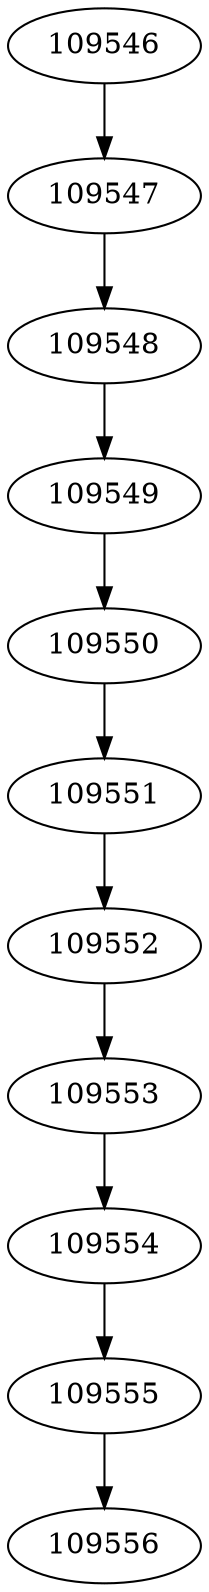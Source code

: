 digraph G{
109546 -> 109547 ;
109547 -> 109548 ;
109548 -> 109549 ;
109549 -> 109550 ;
109550 -> 109551 ;
109551 -> 109552 ;
109552 -> 109553 ;
109553 -> 109554 ;
109554 -> 109555 ;
109555 -> 109556 ;
}
